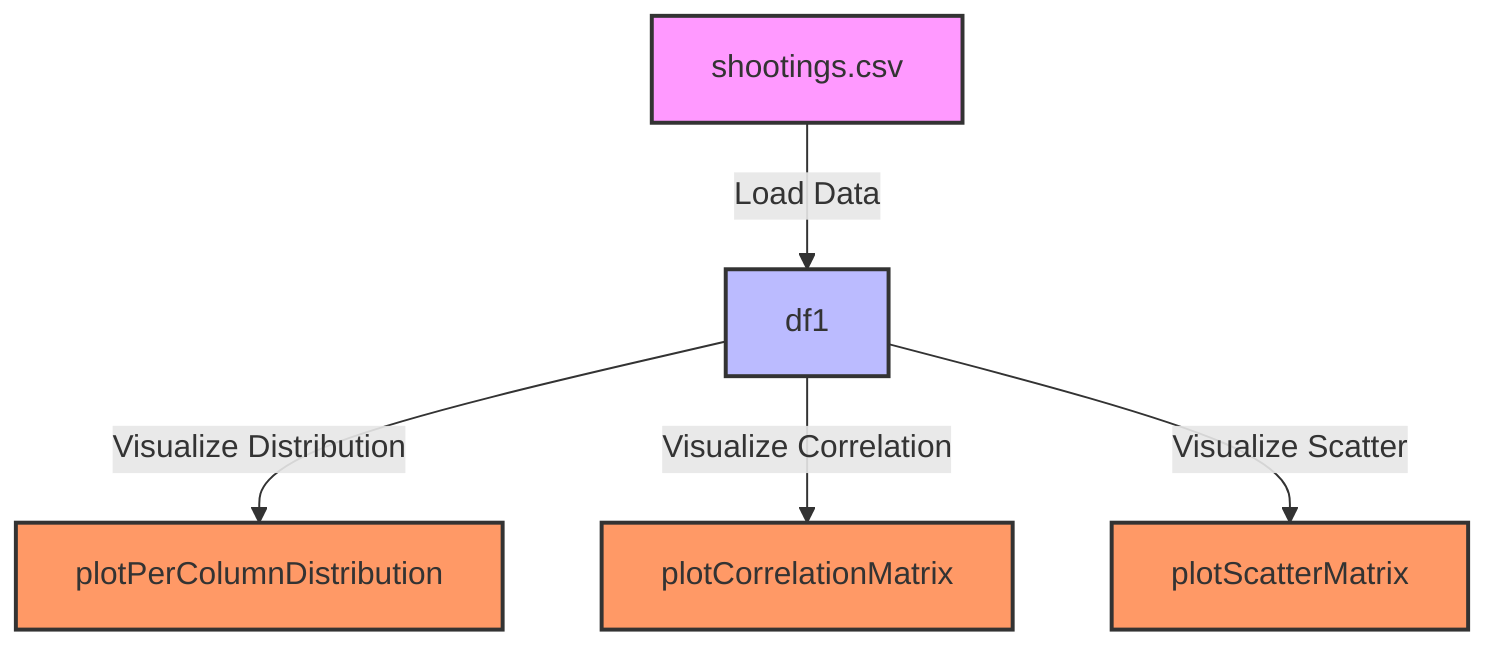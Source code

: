 flowchart TD
    A[shootings.csv]:::dataSource -->|Load Data| B[df1]:::dataFrame
    B -->|Visualize Distribution| C[plotPerColumnDistribution]:::visualization
    B -->|Visualize Correlation| D[plotCorrelationMatrix]:::visualization
    B -->|Visualize Scatter| E[plotScatterMatrix]:::visualization

    %% Classes for styling
    classDef dataSource fill:#f9f,stroke:#333,stroke-width:2px;
    classDef dataFrame fill:#bbf,stroke:#333,stroke-width:2px;
    classDef visualization fill:#f96,stroke:#333,stroke-width:2px;

    %% Comments for each node
    %% A node represents the CSV data source
    %% B node represents the DataFrame created from the CSV
    %% C, D, and E nodes represent different types of visualizations